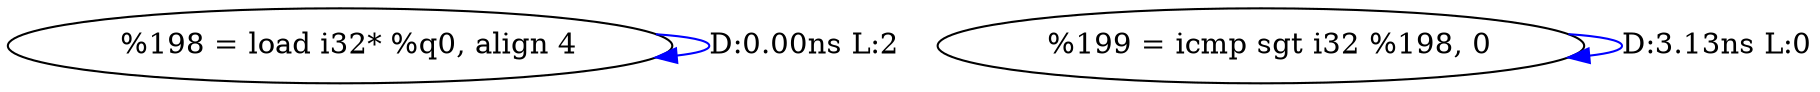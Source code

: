 digraph {
Node0x2d14880[label="  %198 = load i32* %q0, align 4"];
Node0x2d14880 -> Node0x2d14880[label="D:0.00ns L:2",color=blue];
Node0x2d14960[label="  %199 = icmp sgt i32 %198, 0"];
Node0x2d14960 -> Node0x2d14960[label="D:3.13ns L:0",color=blue];
}
